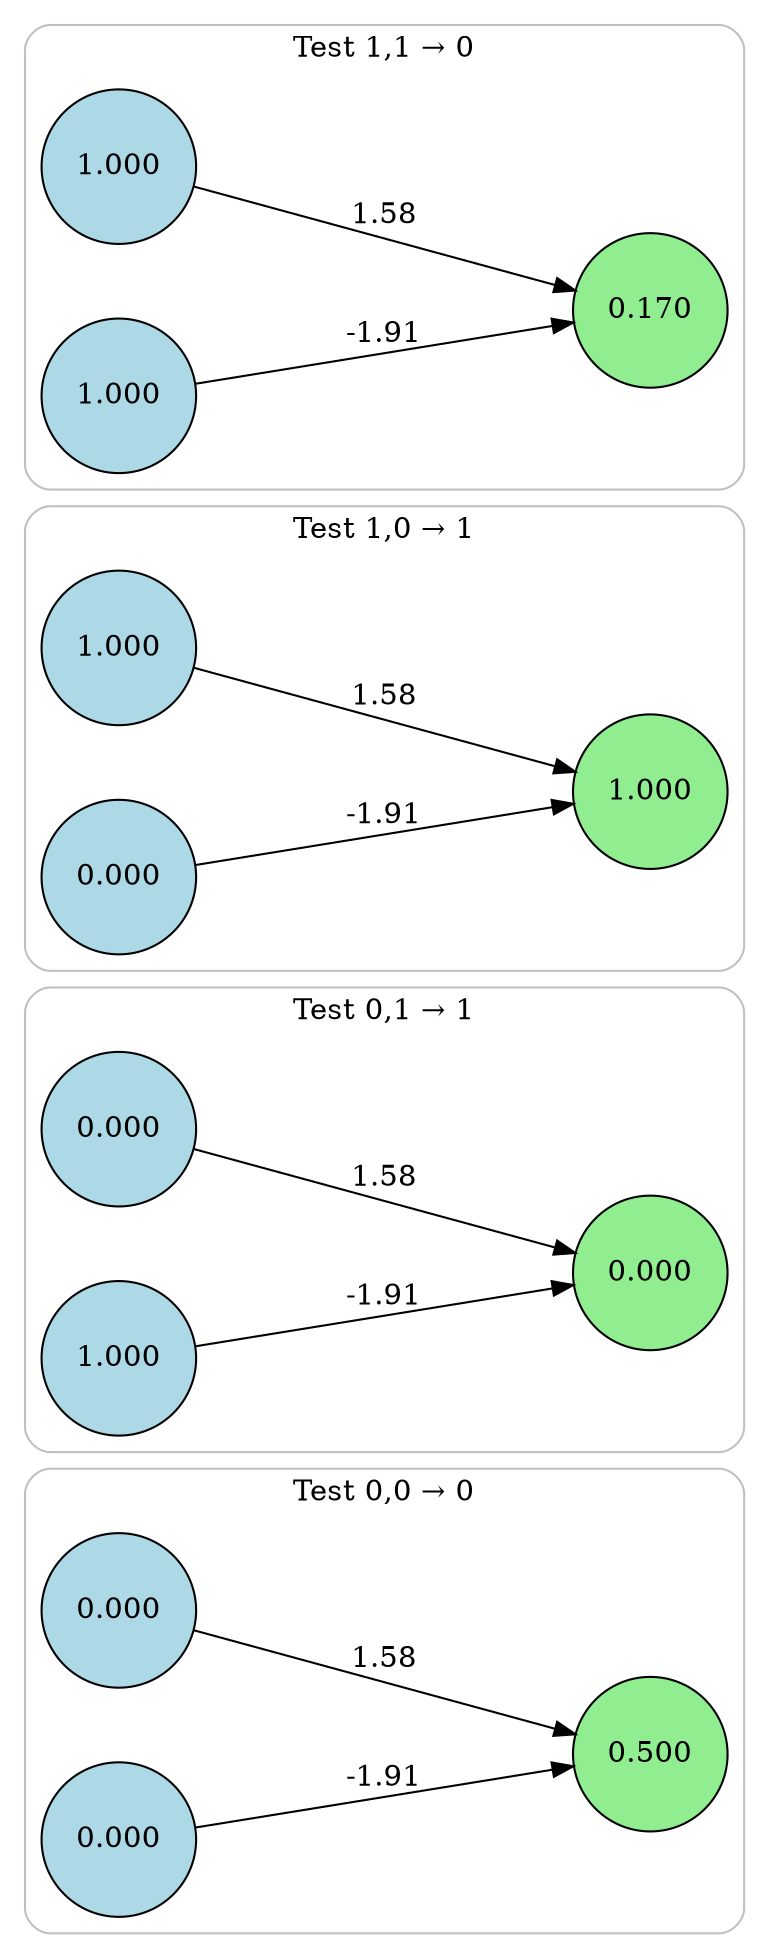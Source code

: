 digraph neat {
  compound=true;
  rankdir=LR;
  node [shape=circle];
  ranksep=2.0;
  nodesep=0.5;
  subgraph cluster_0 {
    label="Test 0,0 → 0";
    style=rounded;
    color=gray;
    node0_0 [label="0.000", style=filled, fillcolor=lightblue];
    node1_0 [label="0.000", style=filled, fillcolor=lightblue];
    node24_0 [label="0.500", style=filled, fillcolor=lightgreen];
    node0_0 -> node24_0 [label="1.58"];
    node1_0 -> node24_0 [label="-1.91"];
  }
  subgraph cluster_1 {
    label="Test 0,1 → 1";
    style=rounded;
    color=gray;
    node0_1 [label="0.000", style=filled, fillcolor=lightblue];
    node1_1 [label="1.000", style=filled, fillcolor=lightblue];
    node24_1 [label="0.000", style=filled, fillcolor=lightgreen];
    node0_1 -> node24_1 [label="1.58"];
    node1_1 -> node24_1 [label="-1.91"];
  }
  subgraph cluster_2 {
    label="Test 1,0 → 1";
    style=rounded;
    color=gray;
    node0_2 [label="1.000", style=filled, fillcolor=lightblue];
    node1_2 [label="0.000", style=filled, fillcolor=lightblue];
    node24_2 [label="1.000", style=filled, fillcolor=lightgreen];
    node0_2 -> node24_2 [label="1.58"];
    node1_2 -> node24_2 [label="-1.91"];
  }
  subgraph cluster_3 {
    label="Test 1,1 → 0";
    style=rounded;
    color=gray;
    node0_3 [label="1.000", style=filled, fillcolor=lightblue];
    node1_3 [label="1.000", style=filled, fillcolor=lightblue];
    node24_3 [label="0.170", style=filled, fillcolor=lightgreen];
    node0_3 -> node24_3 [label="1.58"];
    node1_3 -> node24_3 [label="-1.91"];
  }
}
